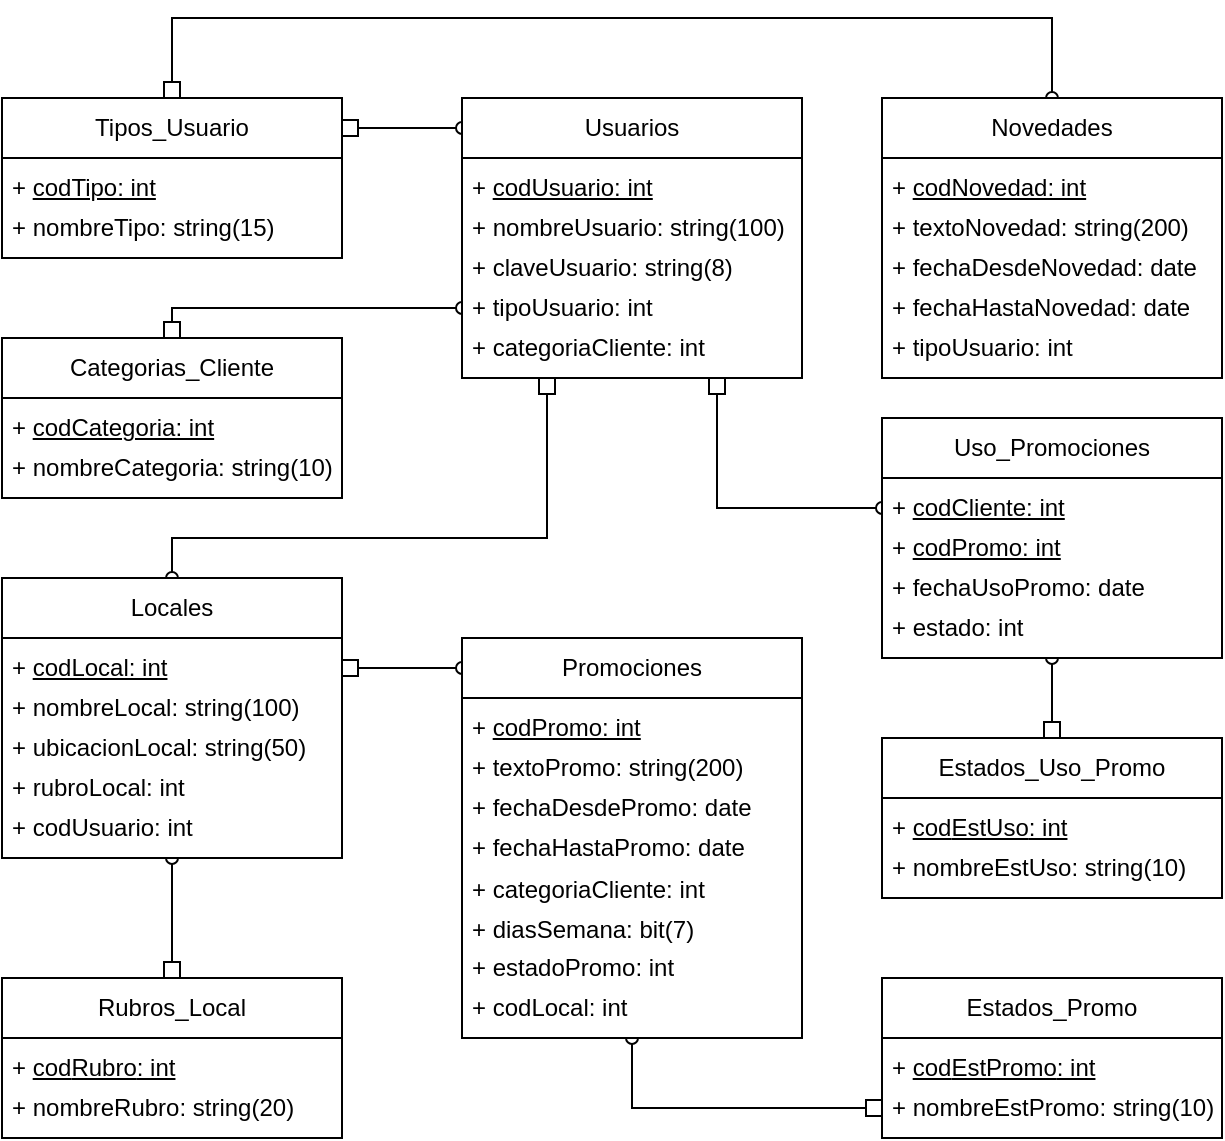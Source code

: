 <mxfile version="24.4.0" type="device">
  <diagram name="Página-1" id="F7nAWzBOCHBxgVsclRIg">
    <mxGraphModel dx="1161" dy="658" grid="1" gridSize="10" guides="1" tooltips="1" connect="1" arrows="1" fold="1" page="1" pageScale="1" pageWidth="827" pageHeight="1169" math="0" shadow="0">
      <root>
        <mxCell id="0" />
        <mxCell id="1" parent="0" />
        <mxCell id="vI1rq0LU8lcbTau0eXzT-130" style="edgeStyle=orthogonalEdgeStyle;rounded=0;orthogonalLoop=1;jettySize=auto;html=1;exitX=0.5;exitY=1;exitDx=0;exitDy=0;entryX=0;entryY=0.5;entryDx=0;entryDy=0;endArrow=box;endFill=0;startArrow=oval;startFill=0;" edge="1" parent="1" source="vI1rq0LU8lcbTau0eXzT-82" target="vI1rq0LU8lcbTau0eXzT-80">
          <mxGeometry relative="1" as="geometry" />
        </mxCell>
        <mxCell id="vI1rq0LU8lcbTau0eXzT-129" style="edgeStyle=orthogonalEdgeStyle;rounded=0;orthogonalLoop=1;jettySize=auto;html=1;exitX=0.5;exitY=0;exitDx=0;exitDy=0;entryX=0.25;entryY=1;entryDx=0;entryDy=0;endArrow=box;endFill=0;startArrow=oval;startFill=0;" edge="1" parent="1" source="vI1rq0LU8lcbTau0eXzT-108" target="vI1rq0LU8lcbTau0eXzT-59">
          <mxGeometry relative="1" as="geometry">
            <Array as="points">
              <mxPoint x="135" y="380" />
              <mxPoint x="323" y="380" />
            </Array>
          </mxGeometry>
        </mxCell>
        <mxCell id="vI1rq0LU8lcbTau0eXzT-99" style="edgeStyle=orthogonalEdgeStyle;rounded=0;orthogonalLoop=1;jettySize=auto;html=1;exitX=0;exitY=0.5;exitDx=0;exitDy=0;entryX=1;entryY=0.5;entryDx=0;entryDy=0;endArrow=box;endFill=0;startArrow=oval;startFill=0;" edge="1" parent="1" source="UFX4G3X6KetEJVHAQKNP-1" target="vI1rq0LU8lcbTau0eXzT-87">
          <mxGeometry relative="1" as="geometry" />
        </mxCell>
        <mxCell id="vI1rq0LU8lcbTau0eXzT-106" style="edgeStyle=orthogonalEdgeStyle;rounded=0;orthogonalLoop=1;jettySize=auto;html=1;exitX=0.5;exitY=0;exitDx=0;exitDy=0;entryX=0.5;entryY=0;entryDx=0;entryDy=0;endArrow=box;endFill=0;startArrow=oval;startFill=0;" edge="1" parent="1" source="vI1rq0LU8lcbTau0eXzT-26" target="vI1rq0LU8lcbTau0eXzT-87">
          <mxGeometry relative="1" as="geometry">
            <Array as="points">
              <mxPoint x="575" y="120" />
              <mxPoint x="135" y="120" />
            </Array>
          </mxGeometry>
        </mxCell>
        <mxCell id="vI1rq0LU8lcbTau0eXzT-121" style="edgeStyle=orthogonalEdgeStyle;rounded=0;orthogonalLoop=1;jettySize=auto;html=1;exitX=0;exitY=0.5;exitDx=0;exitDy=0;entryX=0.75;entryY=1;entryDx=0;entryDy=0;endArrow=box;endFill=0;startArrow=oval;startFill=0;" edge="1" parent="1" source="vI1rq0LU8lcbTau0eXzT-55" target="vI1rq0LU8lcbTau0eXzT-59">
          <mxGeometry relative="1" as="geometry" />
        </mxCell>
        <mxCell id="vI1rq0LU8lcbTau0eXzT-111" style="edgeStyle=orthogonalEdgeStyle;rounded=0;orthogonalLoop=1;jettySize=auto;html=1;exitX=0;exitY=0.5;exitDx=0;exitDy=0;entryX=1;entryY=0.5;entryDx=0;entryDy=0;endArrow=box;endFill=0;startArrow=oval;startFill=0;" edge="1" parent="1" source="vI1rq0LU8lcbTau0eXzT-64" target="vI1rq0LU8lcbTau0eXzT-37">
          <mxGeometry relative="1" as="geometry" />
        </mxCell>
        <mxCell id="vI1rq0LU8lcbTau0eXzT-100" style="edgeStyle=orthogonalEdgeStyle;rounded=0;orthogonalLoop=1;jettySize=auto;html=1;exitX=0;exitY=0.5;exitDx=0;exitDy=0;endArrow=box;endFill=0;entryX=0.5;entryY=0;entryDx=0;entryDy=0;startArrow=oval;startFill=0;" edge="1" parent="1" source="vI1rq0LU8lcbTau0eXzT-58" target="vI1rq0LU8lcbTau0eXzT-104">
          <mxGeometry relative="1" as="geometry">
            <mxPoint x="260" y="280" as="targetPoint" />
            <Array as="points">
              <mxPoint x="135" y="265" />
            </Array>
          </mxGeometry>
        </mxCell>
        <mxCell id="vI1rq0LU8lcbTau0eXzT-109" style="edgeStyle=orthogonalEdgeStyle;rounded=0;orthogonalLoop=1;jettySize=auto;html=1;exitX=0.5;exitY=1;exitDx=0;exitDy=0;entryX=0.5;entryY=0;entryDx=0;entryDy=0;endArrow=box;endFill=0;startArrow=oval;startFill=0;" edge="1" parent="1" source="vI1rq0LU8lcbTau0eXzT-62" target="vI1rq0LU8lcbTau0eXzT-42">
          <mxGeometry relative="1" as="geometry" />
        </mxCell>
        <mxCell id="vI1rq0LU8lcbTau0eXzT-119" style="edgeStyle=orthogonalEdgeStyle;rounded=0;orthogonalLoop=1;jettySize=auto;html=1;exitX=0.5;exitY=1;exitDx=0;exitDy=0;entryX=0.5;entryY=0;entryDx=0;entryDy=0;endArrow=box;endFill=0;startArrow=oval;startFill=0;" edge="1" parent="1" source="vI1rq0LU8lcbTau0eXzT-57" target="vI1rq0LU8lcbTau0eXzT-113">
          <mxGeometry relative="1" as="geometry" />
        </mxCell>
        <mxCell id="UFX4G3X6KetEJVHAQKNP-1" value="Usuarios" style="rounded=0;whiteSpace=wrap;html=1;" parent="1" vertex="1">
          <mxGeometry x="280" y="160" width="170" height="30" as="geometry" />
        </mxCell>
        <mxCell id="vI1rq0LU8lcbTau0eXzT-9" value="" style="group" vertex="1" connectable="0" parent="1">
          <mxGeometry x="280" y="190" width="170" height="110" as="geometry" />
        </mxCell>
        <mxCell id="vI1rq0LU8lcbTau0eXzT-10" value="" style="rounded=0;whiteSpace=wrap;html=1;" vertex="1" parent="vI1rq0LU8lcbTau0eXzT-9">
          <mxGeometry width="170" height="110" as="geometry" />
        </mxCell>
        <mxCell id="vI1rq0LU8lcbTau0eXzT-11" value="+ &lt;u&gt;codUsuario: int&lt;/u&gt;" style="text;html=1;align=left;verticalAlign=middle;whiteSpace=wrap;rounded=0;spacing=5;" vertex="1" parent="vI1rq0LU8lcbTau0eXzT-9">
          <mxGeometry width="170" height="30" as="geometry" />
        </mxCell>
        <mxCell id="vI1rq0LU8lcbTau0eXzT-12" value="+ nombreUsuario: string(100)" style="text;html=1;align=left;verticalAlign=middle;whiteSpace=wrap;rounded=0;spacing=5;" vertex="1" parent="vI1rq0LU8lcbTau0eXzT-9">
          <mxGeometry y="20" width="170" height="30" as="geometry" />
        </mxCell>
        <mxCell id="vI1rq0LU8lcbTau0eXzT-13" value="+ claveUsuario: string(8)" style="text;html=1;align=left;verticalAlign=middle;whiteSpace=wrap;rounded=0;spacing=5;" vertex="1" parent="vI1rq0LU8lcbTau0eXzT-9">
          <mxGeometry y="40" width="170" height="30" as="geometry" />
        </mxCell>
        <mxCell id="vI1rq0LU8lcbTau0eXzT-58" value="+ tipoUsuario: int" style="text;html=1;align=left;verticalAlign=middle;whiteSpace=wrap;rounded=0;spacing=5;" vertex="1" parent="vI1rq0LU8lcbTau0eXzT-9">
          <mxGeometry y="60" width="170" height="30" as="geometry" />
        </mxCell>
        <mxCell id="vI1rq0LU8lcbTau0eXzT-59" value="+ categoriaCliente: int" style="text;html=1;align=left;verticalAlign=middle;whiteSpace=wrap;rounded=0;spacing=5;" vertex="1" parent="vI1rq0LU8lcbTau0eXzT-9">
          <mxGeometry y="80" width="170" height="30" as="geometry" />
        </mxCell>
        <mxCell id="vI1rq0LU8lcbTau0eXzT-26" value="Novedades" style="rounded=0;whiteSpace=wrap;html=1;" vertex="1" parent="1">
          <mxGeometry x="490" y="160" width="170" height="30" as="geometry" />
        </mxCell>
        <mxCell id="vI1rq0LU8lcbTau0eXzT-27" value="" style="group" vertex="1" connectable="0" parent="1">
          <mxGeometry x="490" y="190" width="170" height="110" as="geometry" />
        </mxCell>
        <mxCell id="vI1rq0LU8lcbTau0eXzT-28" value="" style="rounded=0;whiteSpace=wrap;html=1;" vertex="1" parent="vI1rq0LU8lcbTau0eXzT-27">
          <mxGeometry width="170" height="110" as="geometry" />
        </mxCell>
        <mxCell id="vI1rq0LU8lcbTau0eXzT-29" value="+ &lt;u&gt;codNovedad: int&lt;/u&gt;" style="text;html=1;align=left;verticalAlign=middle;whiteSpace=wrap;rounded=0;spacing=5;" vertex="1" parent="vI1rq0LU8lcbTau0eXzT-27">
          <mxGeometry width="170" height="30" as="geometry" />
        </mxCell>
        <mxCell id="vI1rq0LU8lcbTau0eXzT-30" value="+ textoNovedad: string(200)" style="text;html=1;align=left;verticalAlign=middle;whiteSpace=wrap;rounded=0;spacing=5;" vertex="1" parent="vI1rq0LU8lcbTau0eXzT-27">
          <mxGeometry y="20" width="170" height="30" as="geometry" />
        </mxCell>
        <mxCell id="vI1rq0LU8lcbTau0eXzT-31" value="+ fechaDesdeNovedad: date" style="text;html=1;align=left;verticalAlign=middle;whiteSpace=wrap;rounded=0;spacing=5;" vertex="1" parent="vI1rq0LU8lcbTau0eXzT-27">
          <mxGeometry y="40" width="170" height="30" as="geometry" />
        </mxCell>
        <mxCell id="vI1rq0LU8lcbTau0eXzT-32" value="+ fechaHastaNovedad: date" style="text;html=1;align=left;verticalAlign=middle;whiteSpace=wrap;rounded=0;spacing=5;" vertex="1" parent="vI1rq0LU8lcbTau0eXzT-27">
          <mxGeometry y="60" width="170" height="30" as="geometry" />
        </mxCell>
        <mxCell id="vI1rq0LU8lcbTau0eXzT-61" value="+ tipoUsuario: int" style="text;html=1;align=left;verticalAlign=middle;whiteSpace=wrap;rounded=0;spacing=5;" vertex="1" parent="vI1rq0LU8lcbTau0eXzT-27">
          <mxGeometry y="80" width="170" height="30" as="geometry" />
        </mxCell>
        <mxCell id="vI1rq0LU8lcbTau0eXzT-35" value="" style="group" vertex="1" connectable="0" parent="1">
          <mxGeometry x="50" y="430" width="170" height="110" as="geometry" />
        </mxCell>
        <mxCell id="vI1rq0LU8lcbTau0eXzT-36" value="" style="rounded=0;whiteSpace=wrap;html=1;" vertex="1" parent="vI1rq0LU8lcbTau0eXzT-35">
          <mxGeometry width="170" height="110" as="geometry" />
        </mxCell>
        <mxCell id="vI1rq0LU8lcbTau0eXzT-37" value="+ &lt;u&gt;codLocal: int&lt;/u&gt;" style="text;html=1;align=left;verticalAlign=middle;whiteSpace=wrap;rounded=0;spacing=5;" vertex="1" parent="vI1rq0LU8lcbTau0eXzT-35">
          <mxGeometry width="170" height="30" as="geometry" />
        </mxCell>
        <mxCell id="vI1rq0LU8lcbTau0eXzT-38" value="+ nombreLocal: string(100)" style="text;html=1;align=left;verticalAlign=middle;whiteSpace=wrap;rounded=0;spacing=5;" vertex="1" parent="vI1rq0LU8lcbTau0eXzT-35">
          <mxGeometry y="20" width="170" height="30" as="geometry" />
        </mxCell>
        <mxCell id="vI1rq0LU8lcbTau0eXzT-39" value="+ ubicacionLocal: string(50)" style="text;html=1;align=left;verticalAlign=middle;whiteSpace=wrap;rounded=0;spacing=5;" vertex="1" parent="vI1rq0LU8lcbTau0eXzT-35">
          <mxGeometry y="40" width="170" height="30" as="geometry" />
        </mxCell>
        <mxCell id="vI1rq0LU8lcbTau0eXzT-62" value="+ codUsuario: int" style="text;html=1;align=left;verticalAlign=middle;whiteSpace=wrap;rounded=0;spacing=5;" vertex="1" parent="vI1rq0LU8lcbTau0eXzT-35">
          <mxGeometry y="80" width="170" height="30" as="geometry" />
        </mxCell>
        <mxCell id="vI1rq0LU8lcbTau0eXzT-63" value="+ rubroLocal: int" style="text;html=1;align=left;verticalAlign=middle;whiteSpace=wrap;rounded=0;spacing=5;" vertex="1" parent="vI1rq0LU8lcbTau0eXzT-35">
          <mxGeometry y="60" width="170" height="30" as="geometry" />
        </mxCell>
        <mxCell id="vI1rq0LU8lcbTau0eXzT-42" value="Rubros_Local" style="rounded=0;whiteSpace=wrap;html=1;" vertex="1" parent="1">
          <mxGeometry x="50" y="600" width="170" height="30" as="geometry" />
        </mxCell>
        <mxCell id="vI1rq0LU8lcbTau0eXzT-48" value="" style="group" vertex="1" connectable="0" parent="1">
          <mxGeometry x="50" y="630" width="170" height="50" as="geometry" />
        </mxCell>
        <mxCell id="vI1rq0LU8lcbTau0eXzT-49" value="" style="rounded=0;whiteSpace=wrap;html=1;" vertex="1" parent="vI1rq0LU8lcbTau0eXzT-48">
          <mxGeometry width="170" height="50" as="geometry" />
        </mxCell>
        <mxCell id="vI1rq0LU8lcbTau0eXzT-50" value="+ &lt;u&gt;cod&lt;span style=&quot;text-align: center;&quot;&gt;Rubro&lt;/span&gt;: int&lt;/u&gt;" style="text;html=1;align=left;verticalAlign=middle;whiteSpace=wrap;rounded=0;spacing=5;" vertex="1" parent="vI1rq0LU8lcbTau0eXzT-48">
          <mxGeometry width="170" height="30" as="geometry" />
        </mxCell>
        <mxCell id="vI1rq0LU8lcbTau0eXzT-51" value="+ nombre&lt;span style=&quot;text-align: center;&quot;&gt;Rubro&lt;/span&gt;: string(20)" style="text;html=1;align=left;verticalAlign=middle;whiteSpace=wrap;rounded=0;spacing=5;" vertex="1" parent="vI1rq0LU8lcbTau0eXzT-48">
          <mxGeometry y="20" width="170" height="30" as="geometry" />
        </mxCell>
        <mxCell id="vI1rq0LU8lcbTau0eXzT-52" value="Uso_Promociones" style="rounded=0;whiteSpace=wrap;html=1;" vertex="1" parent="1">
          <mxGeometry x="490" y="320" width="170" height="30" as="geometry" />
        </mxCell>
        <mxCell id="vI1rq0LU8lcbTau0eXzT-53" value="" style="group" vertex="1" connectable="0" parent="1">
          <mxGeometry x="490" y="350" width="170" height="90" as="geometry" />
        </mxCell>
        <mxCell id="vI1rq0LU8lcbTau0eXzT-54" value="" style="rounded=0;whiteSpace=wrap;html=1;" vertex="1" parent="vI1rq0LU8lcbTau0eXzT-53">
          <mxGeometry width="170" height="90" as="geometry" />
        </mxCell>
        <mxCell id="vI1rq0LU8lcbTau0eXzT-55" value="+ &lt;u&gt;codCliente: int&lt;/u&gt;" style="text;html=1;align=left;verticalAlign=middle;whiteSpace=wrap;rounded=0;spacing=5;" vertex="1" parent="vI1rq0LU8lcbTau0eXzT-53">
          <mxGeometry width="170" height="30" as="geometry" />
        </mxCell>
        <mxCell id="vI1rq0LU8lcbTau0eXzT-57" value="+ estado: int" style="text;html=1;align=left;verticalAlign=middle;whiteSpace=wrap;rounded=0;spacing=5;" vertex="1" parent="vI1rq0LU8lcbTau0eXzT-53">
          <mxGeometry y="60" width="170" height="30" as="geometry" />
        </mxCell>
        <mxCell id="vI1rq0LU8lcbTau0eXzT-85" value="+ &lt;u&gt;codPromo: int&lt;/u&gt;" style="text;html=1;align=left;verticalAlign=middle;whiteSpace=wrap;rounded=0;spacing=5;" vertex="1" parent="vI1rq0LU8lcbTau0eXzT-53">
          <mxGeometry y="20" width="170" height="30" as="geometry" />
        </mxCell>
        <mxCell id="vI1rq0LU8lcbTau0eXzT-86" value="+ fechaUsoPromo: date" style="text;html=1;align=left;verticalAlign=middle;whiteSpace=wrap;rounded=0;spacing=5;" vertex="1" parent="vI1rq0LU8lcbTau0eXzT-53">
          <mxGeometry y="40" width="170" height="30" as="geometry" />
        </mxCell>
        <mxCell id="vI1rq0LU8lcbTau0eXzT-64" value="&lt;span style=&quot;text-align: left;&quot;&gt;Promociones&lt;/span&gt;" style="rounded=0;whiteSpace=wrap;html=1;" vertex="1" parent="1">
          <mxGeometry x="280" y="430" width="170" height="30" as="geometry" />
        </mxCell>
        <mxCell id="vI1rq0LU8lcbTau0eXzT-65" value="" style="group" vertex="1" connectable="0" parent="1">
          <mxGeometry x="280" y="460" width="170" height="170" as="geometry" />
        </mxCell>
        <mxCell id="vI1rq0LU8lcbTau0eXzT-66" value="" style="rounded=0;whiteSpace=wrap;html=1;" vertex="1" parent="vI1rq0LU8lcbTau0eXzT-65">
          <mxGeometry width="170" height="170" as="geometry" />
        </mxCell>
        <mxCell id="vI1rq0LU8lcbTau0eXzT-67" value="+ &lt;u&gt;codPromo: int&lt;/u&gt;" style="text;html=1;align=left;verticalAlign=middle;whiteSpace=wrap;rounded=0;spacing=5;" vertex="1" parent="vI1rq0LU8lcbTau0eXzT-65">
          <mxGeometry width="170" height="30" as="geometry" />
        </mxCell>
        <mxCell id="vI1rq0LU8lcbTau0eXzT-68" value="+ textoPromo: string(200)" style="text;html=1;align=left;verticalAlign=middle;whiteSpace=wrap;rounded=0;spacing=5;" vertex="1" parent="vI1rq0LU8lcbTau0eXzT-65">
          <mxGeometry y="20" width="170" height="30" as="geometry" />
        </mxCell>
        <mxCell id="vI1rq0LU8lcbTau0eXzT-72" value="+ fechaDesdePromo: date" style="text;html=1;align=left;verticalAlign=middle;whiteSpace=wrap;rounded=0;spacing=5;" vertex="1" parent="vI1rq0LU8lcbTau0eXzT-65">
          <mxGeometry y="40" width="170" height="30" as="geometry" />
        </mxCell>
        <mxCell id="vI1rq0LU8lcbTau0eXzT-73" value="+ fechaHastaPromo: date" style="text;html=1;align=left;verticalAlign=middle;whiteSpace=wrap;rounded=0;spacing=5;" vertex="1" parent="vI1rq0LU8lcbTau0eXzT-65">
          <mxGeometry y="60" width="170" height="30" as="geometry" />
        </mxCell>
        <mxCell id="vI1rq0LU8lcbTau0eXzT-74" value="+ categoriaCliente: int" style="text;html=1;align=left;verticalAlign=middle;whiteSpace=wrap;rounded=0;spacing=5;" vertex="1" parent="vI1rq0LU8lcbTau0eXzT-65">
          <mxGeometry y="81" width="170" height="30" as="geometry" />
        </mxCell>
        <mxCell id="vI1rq0LU8lcbTau0eXzT-75" value="+ diasSemana: bit(7)" style="text;html=1;align=left;verticalAlign=middle;whiteSpace=wrap;rounded=0;spacing=5;" vertex="1" parent="vI1rq0LU8lcbTau0eXzT-65">
          <mxGeometry y="101" width="170" height="30" as="geometry" />
        </mxCell>
        <mxCell id="vI1rq0LU8lcbTau0eXzT-81" value="+ estado&lt;span style=&quot;text-align: center;&quot;&gt;Promo&lt;/span&gt;: int" style="text;html=1;align=left;verticalAlign=middle;whiteSpace=wrap;rounded=0;spacing=5;" vertex="1" parent="vI1rq0LU8lcbTau0eXzT-65">
          <mxGeometry y="120" width="170" height="30" as="geometry" />
        </mxCell>
        <mxCell id="vI1rq0LU8lcbTau0eXzT-82" value="+ codLocal: int" style="text;html=1;align=left;verticalAlign=middle;whiteSpace=wrap;rounded=0;spacing=5;" vertex="1" parent="vI1rq0LU8lcbTau0eXzT-65">
          <mxGeometry y="140" width="170" height="30" as="geometry" />
        </mxCell>
        <mxCell id="vI1rq0LU8lcbTau0eXzT-76" value="Estados_Promo" style="rounded=0;whiteSpace=wrap;html=1;" vertex="1" parent="1">
          <mxGeometry x="490" y="600" width="170" height="30" as="geometry" />
        </mxCell>
        <mxCell id="vI1rq0LU8lcbTau0eXzT-77" value="" style="group" vertex="1" connectable="0" parent="1">
          <mxGeometry x="490" y="630" width="170" height="50" as="geometry" />
        </mxCell>
        <mxCell id="vI1rq0LU8lcbTau0eXzT-78" value="" style="rounded=0;whiteSpace=wrap;html=1;" vertex="1" parent="vI1rq0LU8lcbTau0eXzT-77">
          <mxGeometry width="170" height="50" as="geometry" />
        </mxCell>
        <mxCell id="vI1rq0LU8lcbTau0eXzT-79" value="+ &lt;u&gt;cod&lt;span style=&quot;text-align: center;&quot;&gt;EstPromo&lt;/span&gt;: int&lt;/u&gt;" style="text;html=1;align=left;verticalAlign=middle;whiteSpace=wrap;rounded=0;spacing=5;" vertex="1" parent="vI1rq0LU8lcbTau0eXzT-77">
          <mxGeometry width="170" height="30" as="geometry" />
        </mxCell>
        <mxCell id="vI1rq0LU8lcbTau0eXzT-80" value="+ nombreEst&lt;span style=&quot;text-align: center;&quot;&gt;Promo&lt;/span&gt;: string(10)" style="text;html=1;align=left;verticalAlign=middle;whiteSpace=wrap;rounded=0;spacing=5;" vertex="1" parent="vI1rq0LU8lcbTau0eXzT-77">
          <mxGeometry y="20" width="170" height="30" as="geometry" />
        </mxCell>
        <mxCell id="vI1rq0LU8lcbTau0eXzT-87" value="Tipos_Usuario" style="rounded=0;whiteSpace=wrap;html=1;" vertex="1" parent="1">
          <mxGeometry x="50" y="160" width="170" height="30" as="geometry" />
        </mxCell>
        <mxCell id="vI1rq0LU8lcbTau0eXzT-89" value="" style="group" vertex="1" connectable="0" parent="1">
          <mxGeometry x="50" y="190" width="170" height="50" as="geometry" />
        </mxCell>
        <mxCell id="vI1rq0LU8lcbTau0eXzT-90" value="" style="rounded=0;whiteSpace=wrap;html=1;" vertex="1" parent="vI1rq0LU8lcbTau0eXzT-89">
          <mxGeometry width="170" height="50" as="geometry" />
        </mxCell>
        <mxCell id="vI1rq0LU8lcbTau0eXzT-91" value="+ &lt;u&gt;codTipo: int&lt;/u&gt;" style="text;html=1;align=left;verticalAlign=middle;whiteSpace=wrap;rounded=0;spacing=5;" vertex="1" parent="vI1rq0LU8lcbTau0eXzT-89">
          <mxGeometry width="170" height="30" as="geometry" />
        </mxCell>
        <mxCell id="vI1rq0LU8lcbTau0eXzT-92" value="+ nombreTipo: string(15)" style="text;html=1;align=left;verticalAlign=middle;whiteSpace=wrap;rounded=0;spacing=5;" vertex="1" parent="vI1rq0LU8lcbTau0eXzT-89">
          <mxGeometry y="20" width="170" height="30" as="geometry" />
        </mxCell>
        <mxCell id="vI1rq0LU8lcbTau0eXzT-93" value="" style="group" vertex="1" connectable="0" parent="1">
          <mxGeometry x="50" y="310" width="170" height="50" as="geometry" />
        </mxCell>
        <mxCell id="vI1rq0LU8lcbTau0eXzT-94" value="" style="rounded=0;whiteSpace=wrap;html=1;" vertex="1" parent="vI1rq0LU8lcbTau0eXzT-93">
          <mxGeometry width="170" height="50" as="geometry" />
        </mxCell>
        <mxCell id="vI1rq0LU8lcbTau0eXzT-95" value="+ &lt;u&gt;codCategoria: int&lt;/u&gt;" style="text;html=1;align=left;verticalAlign=middle;whiteSpace=wrap;rounded=0;spacing=5;" vertex="1" parent="vI1rq0LU8lcbTau0eXzT-93">
          <mxGeometry width="170" height="30" as="geometry" />
        </mxCell>
        <mxCell id="vI1rq0LU8lcbTau0eXzT-96" value="+ nombreCategoria: string(10)" style="text;html=1;align=left;verticalAlign=middle;whiteSpace=wrap;rounded=0;spacing=5;" vertex="1" parent="vI1rq0LU8lcbTau0eXzT-93">
          <mxGeometry y="20" width="170" height="30" as="geometry" />
        </mxCell>
        <mxCell id="vI1rq0LU8lcbTau0eXzT-104" value="Categorias_Cliente" style="rounded=0;whiteSpace=wrap;html=1;" vertex="1" parent="1">
          <mxGeometry x="50" y="280" width="170" height="30" as="geometry" />
        </mxCell>
        <mxCell id="vI1rq0LU8lcbTau0eXzT-108" value="Locales" style="rounded=0;whiteSpace=wrap;html=1;" vertex="1" parent="1">
          <mxGeometry x="50" y="400" width="170" height="30" as="geometry" />
        </mxCell>
        <mxCell id="vI1rq0LU8lcbTau0eXzT-113" value="Estados_Uso_Promo" style="rounded=0;whiteSpace=wrap;html=1;" vertex="1" parent="1">
          <mxGeometry x="490" y="480" width="170" height="30" as="geometry" />
        </mxCell>
        <mxCell id="vI1rq0LU8lcbTau0eXzT-114" value="" style="group" vertex="1" connectable="0" parent="1">
          <mxGeometry x="490" y="510" width="170" height="50" as="geometry" />
        </mxCell>
        <mxCell id="vI1rq0LU8lcbTau0eXzT-115" value="" style="rounded=0;whiteSpace=wrap;html=1;" vertex="1" parent="vI1rq0LU8lcbTau0eXzT-114">
          <mxGeometry width="170" height="50" as="geometry" />
        </mxCell>
        <mxCell id="vI1rq0LU8lcbTau0eXzT-116" value="+ &lt;u&gt;cod&lt;span style=&quot;text-align: center;&quot;&gt;EstUso&lt;/span&gt;: int&lt;/u&gt;" style="text;html=1;align=left;verticalAlign=middle;whiteSpace=wrap;rounded=0;spacing=5;" vertex="1" parent="vI1rq0LU8lcbTau0eXzT-114">
          <mxGeometry width="170" height="30" as="geometry" />
        </mxCell>
        <mxCell id="vI1rq0LU8lcbTau0eXzT-117" value="+ nombre&lt;span style=&quot;text-align: center;&quot;&gt;EstUso&lt;/span&gt;: string(10)" style="text;html=1;align=left;verticalAlign=middle;whiteSpace=wrap;rounded=0;spacing=5;" vertex="1" parent="vI1rq0LU8lcbTau0eXzT-114">
          <mxGeometry y="20" width="170" height="30" as="geometry" />
        </mxCell>
      </root>
    </mxGraphModel>
  </diagram>
</mxfile>
